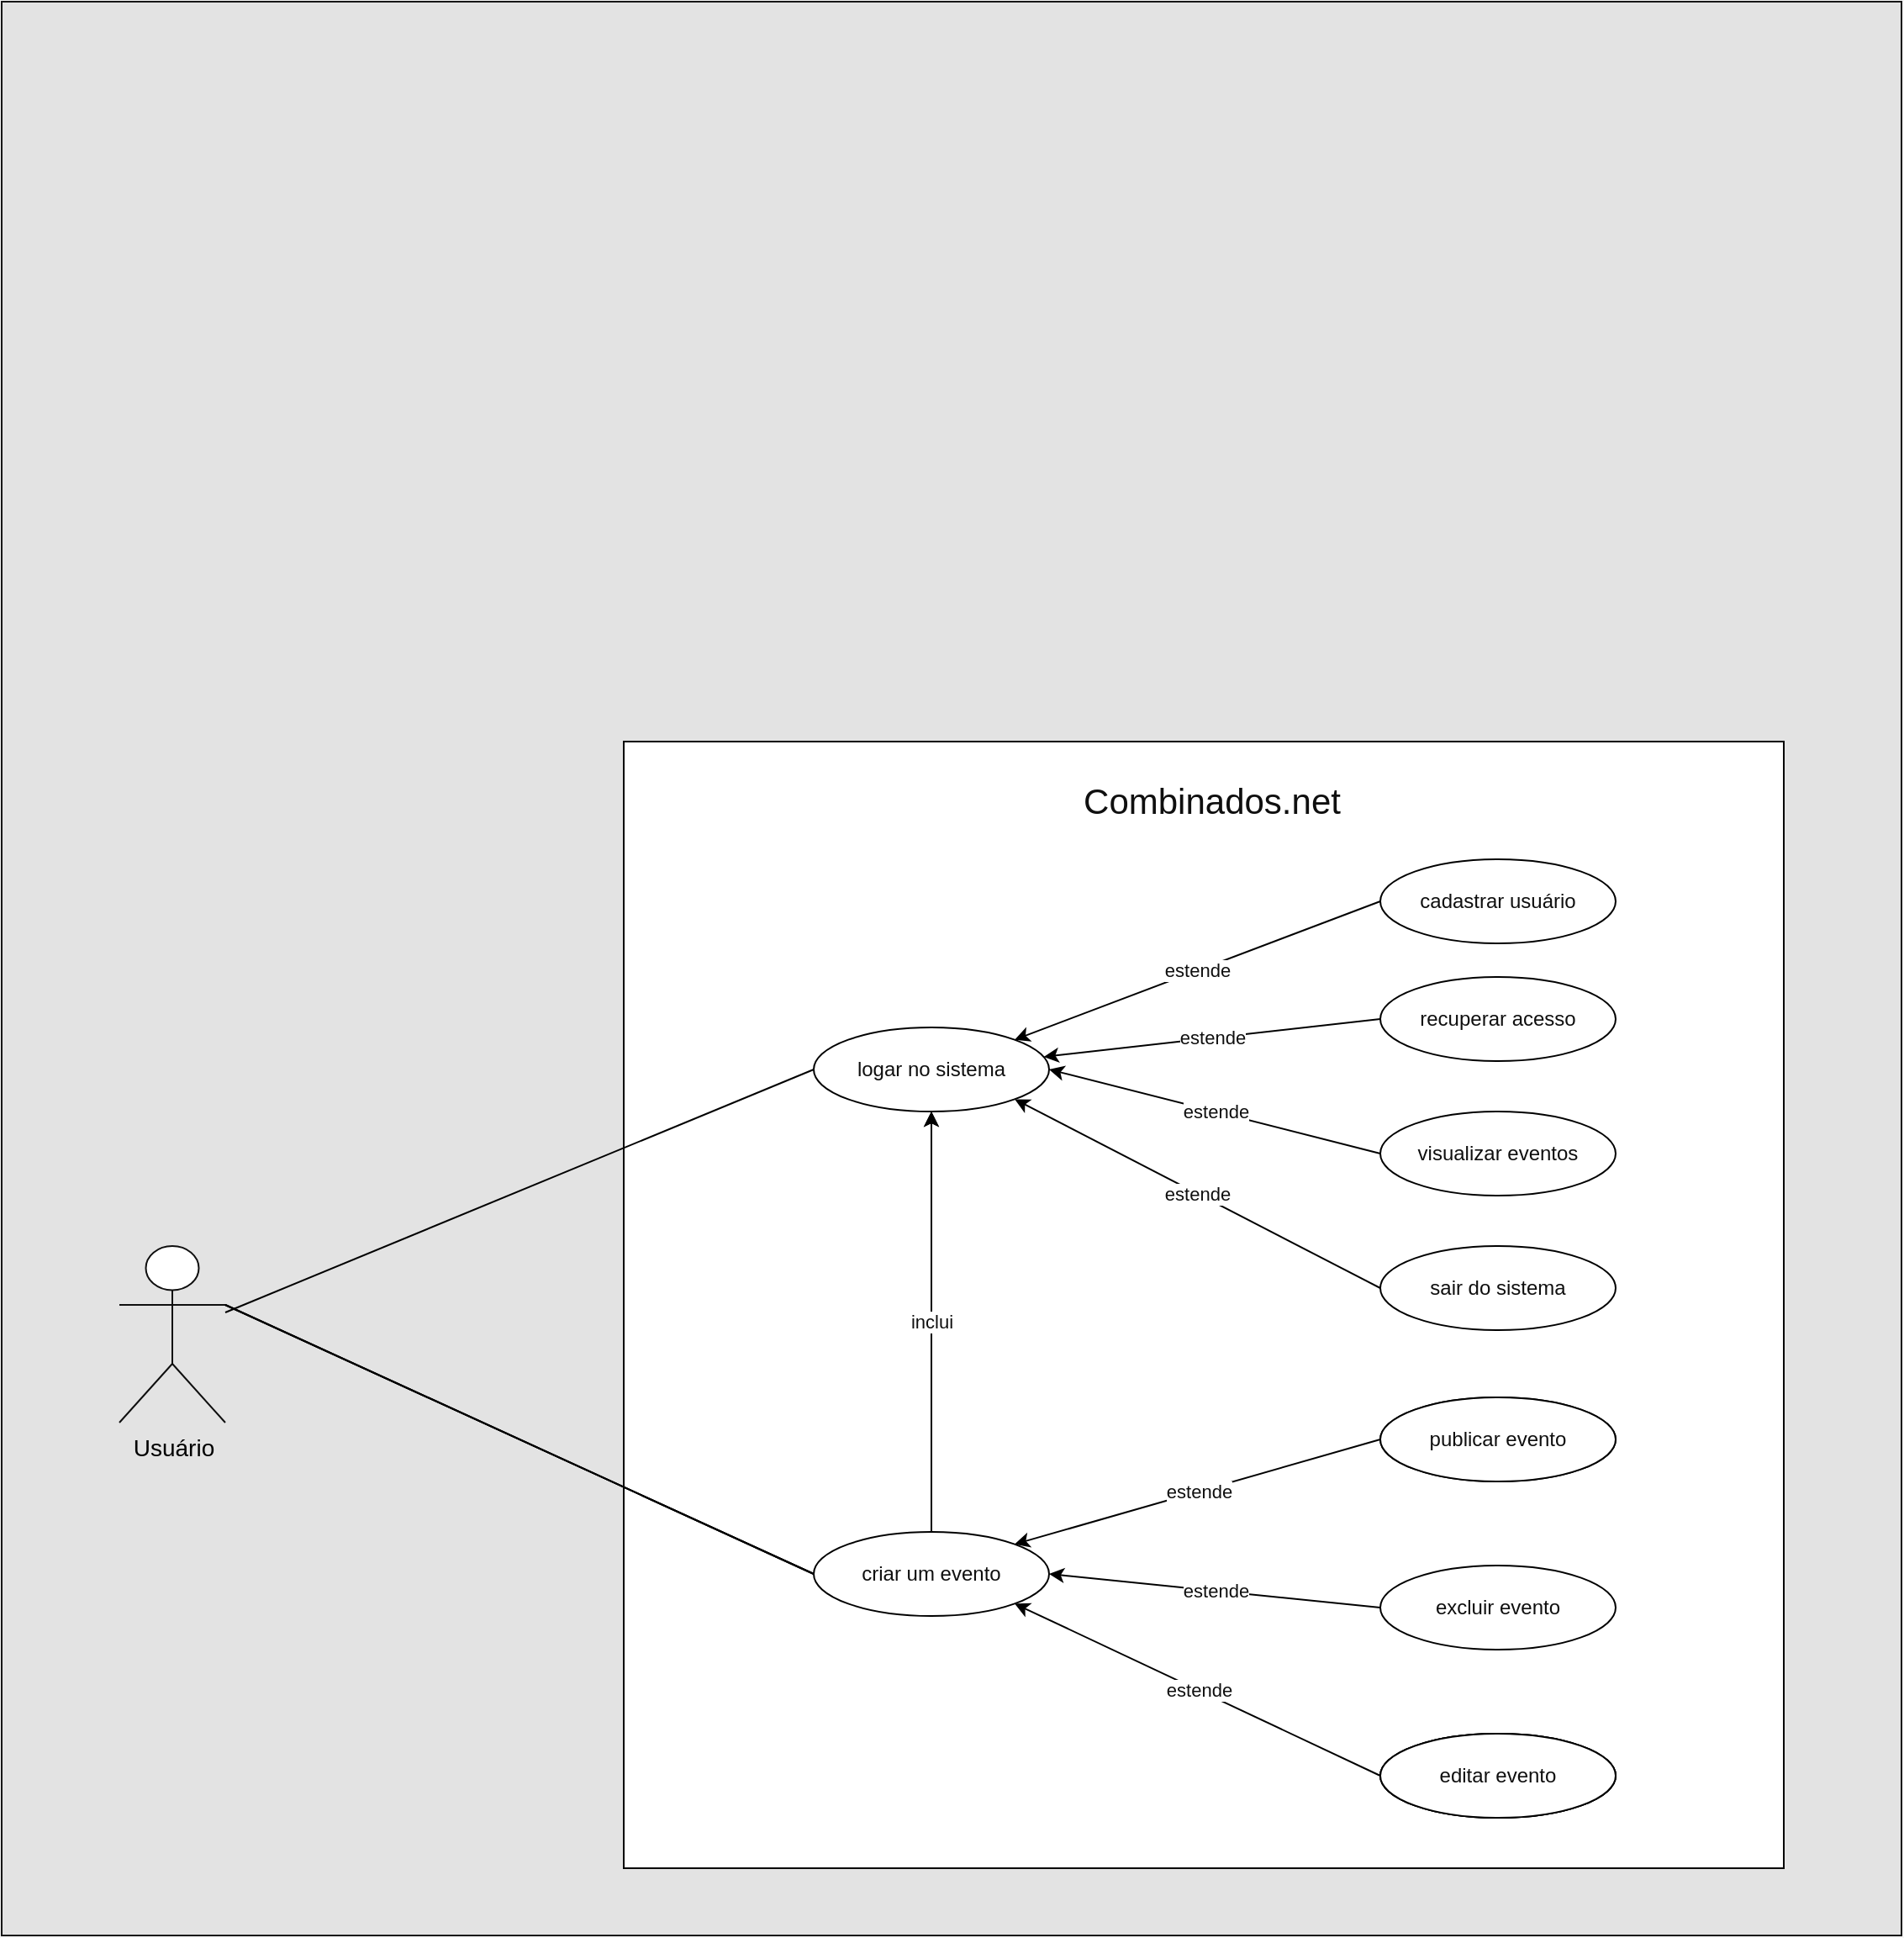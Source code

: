 <mxfile>
    <diagram id="mEzSfYppKcivNNCRlda4" name="Página-1">
        <mxGraphModel dx="846" dy="1679" grid="1" gridSize="10" guides="1" tooltips="1" connect="1" arrows="1" fold="1" page="1" pageScale="1" pageWidth="827" pageHeight="1169" background="#F5F5F5" math="0" shadow="0">
            <root>
                <mxCell id="0"/>
                <mxCell id="1" parent="0"/>
                <mxCell id="54" value="" style="rounded=0;whiteSpace=wrap;html=1;fontSize=14;strokeColor=#171717;fillColor=#E3E3E3;" parent="1" vertex="1">
                    <mxGeometry x="650" y="-620" width="1130" height="1150" as="geometry"/>
                </mxCell>
                <mxCell id="81" value="" style="rounded=0;whiteSpace=wrap;html=1;fontColor=#0F0F0F;" parent="1" vertex="1">
                    <mxGeometry x="1020" y="-180" width="690" height="670" as="geometry"/>
                </mxCell>
                <mxCell id="82" value="Usuário" style="shape=umlActor;verticalLabelPosition=bottom;verticalAlign=top;html=1;outlineConnect=0;fillColor=#FFFFFF;strokeColor=#0F0F0F;fontSize=14;" parent="1" vertex="1">
                    <mxGeometry x="720" y="120" width="63" height="105" as="geometry"/>
                </mxCell>
                <mxCell id="83" value="logar no sistema" style="ellipse;whiteSpace=wrap;html=1;fontColor=#0F0F0F;" parent="1" vertex="1">
                    <mxGeometry x="1133" y="-10" width="140" height="50" as="geometry"/>
                </mxCell>
                <mxCell id="84" value="" style="endArrow=none;html=1;entryX=0;entryY=0.5;entryDx=0;entryDy=0;" parent="1" source="82" target="83" edge="1">
                    <mxGeometry width="50" height="50" relative="1" as="geometry">
                        <mxPoint x="1163" y="30" as="sourcePoint"/>
                        <mxPoint x="1213" y="-20" as="targetPoint"/>
                    </mxGeometry>
                </mxCell>
                <mxCell id="85" value="criar um evento" style="ellipse;whiteSpace=wrap;html=1;fontColor=#0F0F0F;" parent="1" vertex="1">
                    <mxGeometry x="1133" y="290" width="140" height="50" as="geometry"/>
                </mxCell>
                <mxCell id="86" value="publicar evento" style="ellipse;whiteSpace=wrap;html=1;fontColor=#0F0F0F;" parent="1" vertex="1">
                    <mxGeometry x="1470" y="210" width="140" height="50" as="geometry"/>
                </mxCell>
                <mxCell id="87" value="inclui" style="endArrow=classic;html=1;exitX=0.5;exitY=0;exitDx=0;exitDy=0;entryX=0.5;entryY=1;entryDx=0;entryDy=0;" parent="1" source="85" target="83" edge="1">
                    <mxGeometry relative="1" as="geometry">
                        <mxPoint x="1023" y="10" as="sourcePoint"/>
                        <mxPoint x="1183" y="10" as="targetPoint"/>
                    </mxGeometry>
                </mxCell>
                <mxCell id="88" value="" style="endArrow=classic;html=1;exitX=0;exitY=0.5;exitDx=0;exitDy=0;entryX=1;entryY=0;entryDx=0;entryDy=0;" parent="1" source="86" target="85" edge="1">
                    <mxGeometry relative="1" as="geometry">
                        <mxPoint x="1193" y="70" as="sourcePoint"/>
                        <mxPoint x="1293" y="70" as="targetPoint"/>
                    </mxGeometry>
                </mxCell>
                <mxCell id="89" value="estende" style="edgeLabel;resizable=0;html=1;align=center;verticalAlign=middle;fontColor=#0F0F0F;" parent="88" connectable="0" vertex="1">
                    <mxGeometry relative="1" as="geometry"/>
                </mxCell>
                <mxCell id="90" value="excluir evento" style="ellipse;whiteSpace=wrap;html=1;fontColor=#0F0F0F;" parent="1" vertex="1">
                    <mxGeometry x="1470" y="310" width="140" height="50" as="geometry"/>
                </mxCell>
                <mxCell id="91" value="" style="endArrow=classic;html=1;exitX=0;exitY=0.5;exitDx=0;exitDy=0;entryX=1;entryY=0.5;entryDx=0;entryDy=0;" parent="1" source="90" target="85" edge="1">
                    <mxGeometry relative="1" as="geometry">
                        <mxPoint x="1393" y="100" as="sourcePoint"/>
                        <mxPoint x="1279.78" y="63" as="targetPoint"/>
                    </mxGeometry>
                </mxCell>
                <mxCell id="92" value="estende" style="edgeLabel;resizable=0;html=1;align=center;verticalAlign=middle;fontColor=#0F0F0F;" parent="91" connectable="0" vertex="1">
                    <mxGeometry relative="1" as="geometry"/>
                </mxCell>
                <mxCell id="93" value="editar evento" style="ellipse;whiteSpace=wrap;html=1;fontColor=#0F0F0F;" parent="1" vertex="1">
                    <mxGeometry x="1470" y="410" width="140" height="50" as="geometry"/>
                </mxCell>
                <mxCell id="94" value="" style="endArrow=classic;html=1;exitX=0;exitY=0.5;exitDx=0;exitDy=0;entryX=1;entryY=1;entryDx=0;entryDy=0;" parent="1" source="93" target="85" edge="1">
                    <mxGeometry relative="1" as="geometry">
                        <mxPoint x="1324.003" y="164.642" as="sourcePoint"/>
                        <mxPoint x="1202.997" y="69.998" as="targetPoint"/>
                    </mxGeometry>
                </mxCell>
                <mxCell id="95" value="estende" style="edgeLabel;resizable=0;html=1;align=center;verticalAlign=middle;fontColor=#0F0F0F;" parent="94" connectable="0" vertex="1">
                    <mxGeometry relative="1" as="geometry"/>
                </mxCell>
                <mxCell id="96" value="visualizar eventos" style="ellipse;whiteSpace=wrap;html=1;fontColor=#0F0F0F;" parent="1" vertex="1">
                    <mxGeometry x="1470" y="40" width="140" height="50" as="geometry"/>
                </mxCell>
                <mxCell id="97" value="" style="endArrow=classic;html=1;exitX=0;exitY=0.5;exitDx=0;exitDy=0;entryX=1;entryY=0.5;entryDx=0;entryDy=0;" parent="1" source="96" target="83" edge="1">
                    <mxGeometry relative="1" as="geometry">
                        <mxPoint x="1393" y="100" as="sourcePoint"/>
                        <mxPoint x="1281.78" y="58" as="targetPoint"/>
                    </mxGeometry>
                </mxCell>
                <mxCell id="98" value="estende" style="edgeLabel;resizable=0;html=1;align=center;verticalAlign=middle;" parent="97" connectable="0" vertex="1">
                    <mxGeometry relative="1" as="geometry"/>
                </mxCell>
                <mxCell id="124" value="estende" style="edgeLabel;resizable=0;html=1;align=center;verticalAlign=middle;fontColor=#0F0F0F;" connectable="0" vertex="1" parent="97">
                    <mxGeometry relative="1" as="geometry"/>
                </mxCell>
                <mxCell id="101" value="recuperar acesso" style="ellipse;whiteSpace=wrap;html=1;fontColor=#0F0F0F;" parent="1" vertex="1">
                    <mxGeometry x="1470" y="-40" width="140" height="50" as="geometry"/>
                </mxCell>
                <mxCell id="102" value="cadastrar usuário" style="ellipse;whiteSpace=wrap;html=1;fontColor=#0F0F0F;" parent="1" vertex="1">
                    <mxGeometry x="1470" y="-110" width="140" height="50" as="geometry"/>
                </mxCell>
                <mxCell id="103" value="" style="endArrow=classic;html=1;exitX=0;exitY=0.5;exitDx=0;exitDy=0;" parent="1" source="101" target="83" edge="1">
                    <mxGeometry relative="1" as="geometry">
                        <mxPoint x="1423" y="75" as="sourcePoint"/>
                        <mxPoint x="1263" y="25" as="targetPoint"/>
                    </mxGeometry>
                </mxCell>
                <mxCell id="104" value="estende" style="edgeLabel;resizable=0;html=1;align=center;verticalAlign=middle;" parent="103" connectable="0" vertex="1">
                    <mxGeometry relative="1" as="geometry"/>
                </mxCell>
                <mxCell id="123" value="estende" style="edgeLabel;resizable=0;html=1;align=center;verticalAlign=middle;fontColor=#0F0F0F;" connectable="0" vertex="1" parent="103">
                    <mxGeometry relative="1" as="geometry"/>
                </mxCell>
                <mxCell id="107" value="Combinados.net" style="text;html=1;strokeColor=none;fillColor=none;align=center;verticalAlign=middle;whiteSpace=wrap;rounded=0;fontSize=21;fontColor=#0F0F0F;" parent="1" vertex="1">
                    <mxGeometry x="1340" y="-160" width="60" height="30" as="geometry"/>
                </mxCell>
                <mxCell id="108" value="" style="endArrow=classic;html=1;exitX=0;exitY=0.5;exitDx=0;exitDy=0;entryX=1;entryY=0;entryDx=0;entryDy=0;" parent="1" source="102" target="83" edge="1">
                    <mxGeometry relative="1" as="geometry">
                        <mxPoint x="1463" y="-5" as="sourcePoint"/>
                        <mxPoint x="1279.355" y="17.037" as="targetPoint"/>
                    </mxGeometry>
                </mxCell>
                <mxCell id="109" value="estende" style="edgeLabel;resizable=0;html=1;align=center;verticalAlign=middle;fontColor=#0F0F0F;" parent="108" connectable="0" vertex="1">
                    <mxGeometry relative="1" as="geometry"/>
                </mxCell>
                <mxCell id="110" value="sair do sistema" style="ellipse;whiteSpace=wrap;html=1;fontColor=#0F0F0F;" vertex="1" parent="1">
                    <mxGeometry x="1470" y="120" width="140" height="50" as="geometry"/>
                </mxCell>
                <mxCell id="111" value="" style="endArrow=classic;html=1;exitX=0;exitY=0.5;exitDx=0;exitDy=0;entryX=1;entryY=1;entryDx=0;entryDy=0;" edge="1" parent="1" source="110" target="83">
                    <mxGeometry relative="1" as="geometry">
                        <mxPoint x="1463" y="75" as="sourcePoint"/>
                        <mxPoint x="1283" y="25" as="targetPoint"/>
                    </mxGeometry>
                </mxCell>
                <mxCell id="112" value="estende" style="edgeLabel;resizable=0;html=1;align=center;verticalAlign=middle;" connectable="0" vertex="1" parent="111">
                    <mxGeometry relative="1" as="geometry"/>
                </mxCell>
                <mxCell id="125" value="estende" style="edgeLabel;resizable=0;html=1;align=center;verticalAlign=middle;fontColor=#0F0F0F;" connectable="0" vertex="1" parent="111">
                    <mxGeometry relative="1" as="geometry"/>
                </mxCell>
                <mxCell id="116" value="" style="endArrow=none;html=1;entryX=0;entryY=0.5;entryDx=0;entryDy=0;exitX=1;exitY=0.333;exitDx=0;exitDy=0;exitPerimeter=0;" edge="1" parent="1" source="82" target="85">
                    <mxGeometry width="50" height="50" relative="1" as="geometry">
                        <mxPoint x="793.0" y="192.431" as="sourcePoint"/>
                        <mxPoint x="1143" y="25" as="targetPoint"/>
                    </mxGeometry>
                </mxCell>
                <mxCell id="126" value="inclui" style="endArrow=classic;html=1;exitX=0.5;exitY=0;exitDx=0;exitDy=0;entryX=0.5;entryY=1;entryDx=0;entryDy=0;fontColor=#0F0F0F;" edge="1" parent="1">
                    <mxGeometry relative="1" as="geometry">
                        <mxPoint x="1203" y="290" as="sourcePoint"/>
                        <mxPoint x="1203" y="40" as="targetPoint"/>
                    </mxGeometry>
                </mxCell>
                <mxCell id="134" value="" style="endArrow=none;html=1;entryX=0;entryY=0.5;entryDx=0;entryDy=0;exitX=1;exitY=0.333;exitDx=0;exitDy=0;exitPerimeter=0;" edge="1" parent="1">
                    <mxGeometry width="50" height="50" relative="1" as="geometry">
                        <mxPoint x="783.0" y="155" as="sourcePoint"/>
                        <mxPoint x="1133" y="315" as="targetPoint"/>
                    </mxGeometry>
                </mxCell>
                <mxCell id="135" value="editar evento" style="ellipse;whiteSpace=wrap;html=1;fontColor=#0F0F0F;" vertex="1" parent="1">
                    <mxGeometry x="1470" y="410" width="140" height="50" as="geometry"/>
                </mxCell>
                <mxCell id="136" value="" style="endArrow=none;html=1;entryX=0;entryY=0.5;entryDx=0;entryDy=0;exitX=1;exitY=0.333;exitDx=0;exitDy=0;exitPerimeter=0;" edge="1" parent="1">
                    <mxGeometry width="50" height="50" relative="1" as="geometry">
                        <mxPoint x="783.0" y="155" as="sourcePoint"/>
                        <mxPoint x="1133" y="315" as="targetPoint"/>
                    </mxGeometry>
                </mxCell>
                <mxCell id="137" value="editar evento" style="ellipse;whiteSpace=wrap;html=1;fontColor=#0F0F0F;" vertex="1" parent="1">
                    <mxGeometry x="1470" y="410" width="140" height="50" as="geometry"/>
                </mxCell>
                <mxCell id="138" value="publicar evento" style="ellipse;whiteSpace=wrap;html=1;fontColor=#0F0F0F;" vertex="1" parent="1">
                    <mxGeometry x="1470" y="210" width="140" height="50" as="geometry"/>
                </mxCell>
            </root>
        </mxGraphModel>
    </diagram>
</mxfile>